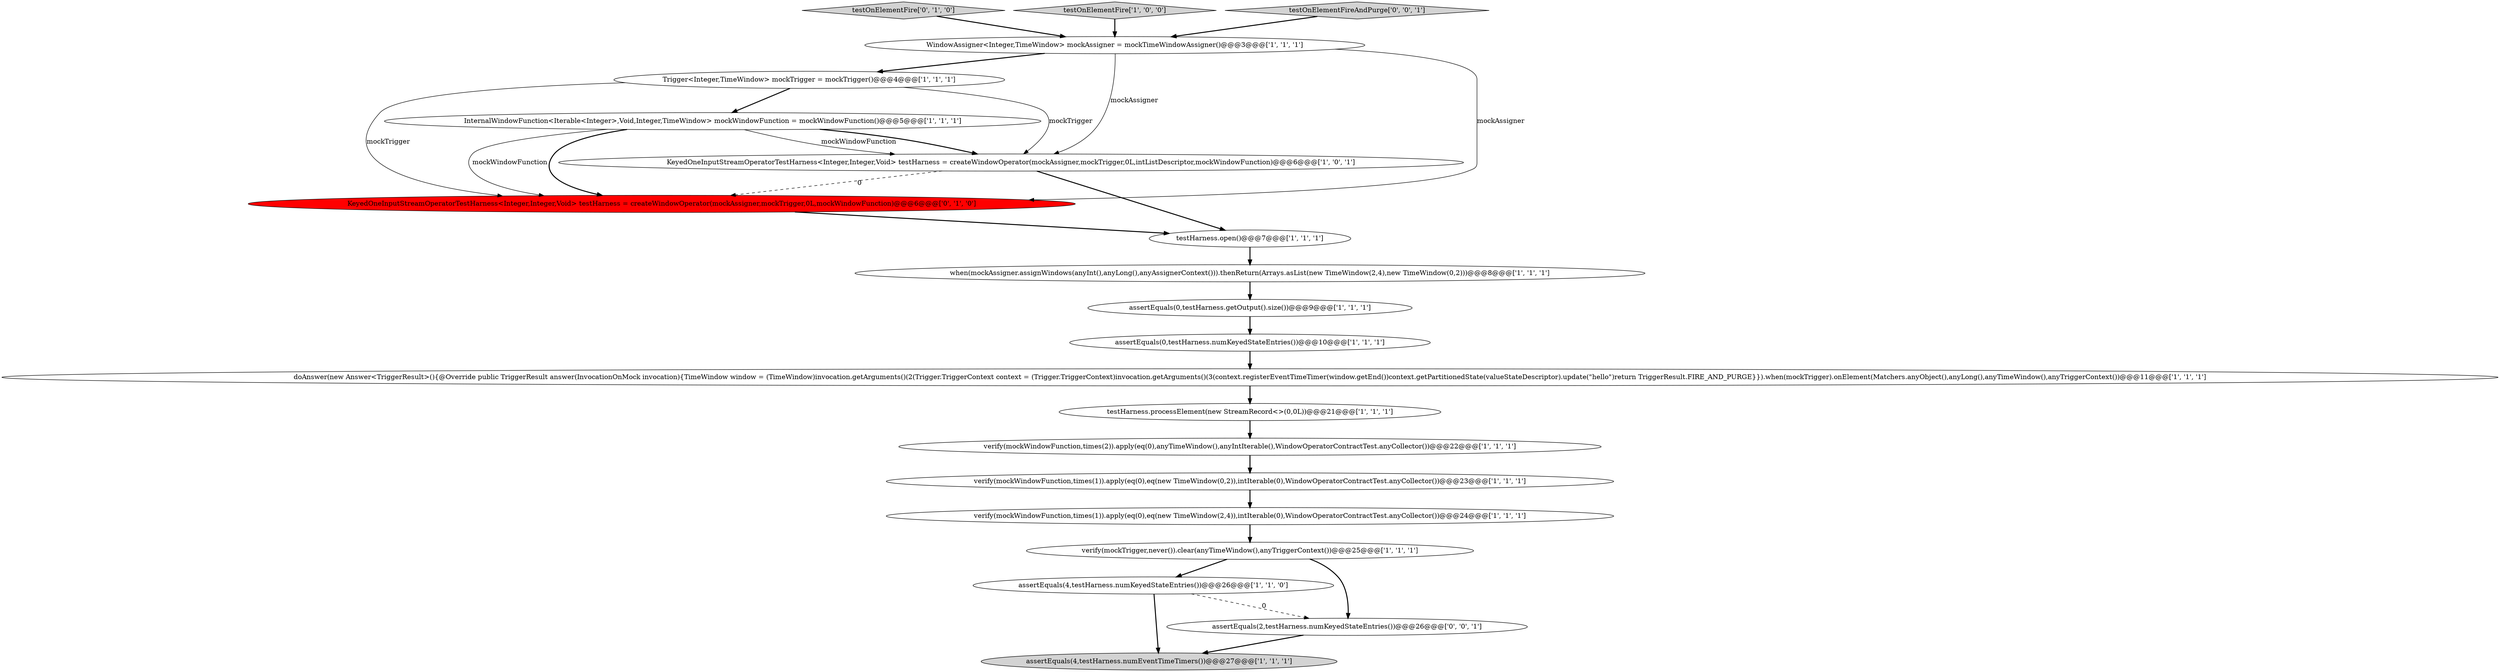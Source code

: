 digraph {
3 [style = filled, label = "doAnswer(new Answer<TriggerResult>(){@Override public TriggerResult answer(InvocationOnMock invocation){TimeWindow window = (TimeWindow)invocation.getArguments()(2(Trigger.TriggerContext context = (Trigger.TriggerContext)invocation.getArguments()(3(context.registerEventTimeTimer(window.getEnd())context.getPartitionedState(valueStateDescriptor).update(\"hello\")return TriggerResult.FIRE_AND_PURGE}}).when(mockTrigger).onElement(Matchers.anyObject(),anyLong(),anyTimeWindow(),anyTriggerContext())@@@11@@@['1', '1', '1']", fillcolor = white, shape = ellipse image = "AAA0AAABBB1BBB"];
10 [style = filled, label = "verify(mockWindowFunction,times(2)).apply(eq(0),anyTimeWindow(),anyIntIterable(),WindowOperatorContractTest.anyCollector())@@@22@@@['1', '1', '1']", fillcolor = white, shape = ellipse image = "AAA0AAABBB1BBB"];
5 [style = filled, label = "testHarness.open()@@@7@@@['1', '1', '1']", fillcolor = white, shape = ellipse image = "AAA0AAABBB1BBB"];
4 [style = filled, label = "testHarness.processElement(new StreamRecord<>(0,0L))@@@21@@@['1', '1', '1']", fillcolor = white, shape = ellipse image = "AAA0AAABBB1BBB"];
2 [style = filled, label = "verify(mockWindowFunction,times(1)).apply(eq(0),eq(new TimeWindow(2,4)),intIterable(0),WindowOperatorContractTest.anyCollector())@@@24@@@['1', '1', '1']", fillcolor = white, shape = ellipse image = "AAA0AAABBB1BBB"];
12 [style = filled, label = "assertEquals(4,testHarness.numEventTimeTimers())@@@27@@@['1', '1', '1']", fillcolor = lightgray, shape = ellipse image = "AAA0AAABBB1BBB"];
14 [style = filled, label = "when(mockAssigner.assignWindows(anyInt(),anyLong(),anyAssignerContext())).thenReturn(Arrays.asList(new TimeWindow(2,4),new TimeWindow(0,2)))@@@8@@@['1', '1', '1']", fillcolor = white, shape = ellipse image = "AAA0AAABBB1BBB"];
17 [style = filled, label = "testOnElementFire['0', '1', '0']", fillcolor = lightgray, shape = diamond image = "AAA0AAABBB2BBB"];
6 [style = filled, label = "testOnElementFire['1', '0', '0']", fillcolor = lightgray, shape = diamond image = "AAA0AAABBB1BBB"];
18 [style = filled, label = "KeyedOneInputStreamOperatorTestHarness<Integer,Integer,Void> testHarness = createWindowOperator(mockAssigner,mockTrigger,0L,mockWindowFunction)@@@6@@@['0', '1', '0']", fillcolor = red, shape = ellipse image = "AAA1AAABBB2BBB"];
19 [style = filled, label = "testOnElementFireAndPurge['0', '0', '1']", fillcolor = lightgray, shape = diamond image = "AAA0AAABBB3BBB"];
20 [style = filled, label = "assertEquals(2,testHarness.numKeyedStateEntries())@@@26@@@['0', '0', '1']", fillcolor = white, shape = ellipse image = "AAA0AAABBB3BBB"];
8 [style = filled, label = "KeyedOneInputStreamOperatorTestHarness<Integer,Integer,Void> testHarness = createWindowOperator(mockAssigner,mockTrigger,0L,intListDescriptor,mockWindowFunction)@@@6@@@['1', '0', '1']", fillcolor = white, shape = ellipse image = "AAA0AAABBB1BBB"];
1 [style = filled, label = "assertEquals(4,testHarness.numKeyedStateEntries())@@@26@@@['1', '1', '0']", fillcolor = white, shape = ellipse image = "AAA0AAABBB1BBB"];
16 [style = filled, label = "assertEquals(0,testHarness.getOutput().size())@@@9@@@['1', '1', '1']", fillcolor = white, shape = ellipse image = "AAA0AAABBB1BBB"];
0 [style = filled, label = "Trigger<Integer,TimeWindow> mockTrigger = mockTrigger()@@@4@@@['1', '1', '1']", fillcolor = white, shape = ellipse image = "AAA0AAABBB1BBB"];
7 [style = filled, label = "verify(mockWindowFunction,times(1)).apply(eq(0),eq(new TimeWindow(0,2)),intIterable(0),WindowOperatorContractTest.anyCollector())@@@23@@@['1', '1', '1']", fillcolor = white, shape = ellipse image = "AAA0AAABBB1BBB"];
9 [style = filled, label = "verify(mockTrigger,never()).clear(anyTimeWindow(),anyTriggerContext())@@@25@@@['1', '1', '1']", fillcolor = white, shape = ellipse image = "AAA0AAABBB1BBB"];
15 [style = filled, label = "WindowAssigner<Integer,TimeWindow> mockAssigner = mockTimeWindowAssigner()@@@3@@@['1', '1', '1']", fillcolor = white, shape = ellipse image = "AAA0AAABBB1BBB"];
13 [style = filled, label = "InternalWindowFunction<Iterable<Integer>,Void,Integer,TimeWindow> mockWindowFunction = mockWindowFunction()@@@5@@@['1', '1', '1']", fillcolor = white, shape = ellipse image = "AAA0AAABBB1BBB"];
11 [style = filled, label = "assertEquals(0,testHarness.numKeyedStateEntries())@@@10@@@['1', '1', '1']", fillcolor = white, shape = ellipse image = "AAA0AAABBB1BBB"];
14->16 [style = bold, label=""];
4->10 [style = bold, label=""];
15->18 [style = solid, label="mockAssigner"];
16->11 [style = bold, label=""];
0->13 [style = bold, label=""];
0->8 [style = solid, label="mockTrigger"];
9->20 [style = bold, label=""];
2->9 [style = bold, label=""];
5->14 [style = bold, label=""];
3->4 [style = bold, label=""];
10->7 [style = bold, label=""];
15->8 [style = solid, label="mockAssigner"];
6->15 [style = bold, label=""];
1->20 [style = dashed, label="0"];
0->18 [style = solid, label="mockTrigger"];
8->5 [style = bold, label=""];
11->3 [style = bold, label=""];
7->2 [style = bold, label=""];
13->8 [style = solid, label="mockWindowFunction"];
18->5 [style = bold, label=""];
15->0 [style = bold, label=""];
20->12 [style = bold, label=""];
17->15 [style = bold, label=""];
1->12 [style = bold, label=""];
8->18 [style = dashed, label="0"];
13->8 [style = bold, label=""];
9->1 [style = bold, label=""];
19->15 [style = bold, label=""];
13->18 [style = bold, label=""];
13->18 [style = solid, label="mockWindowFunction"];
}
